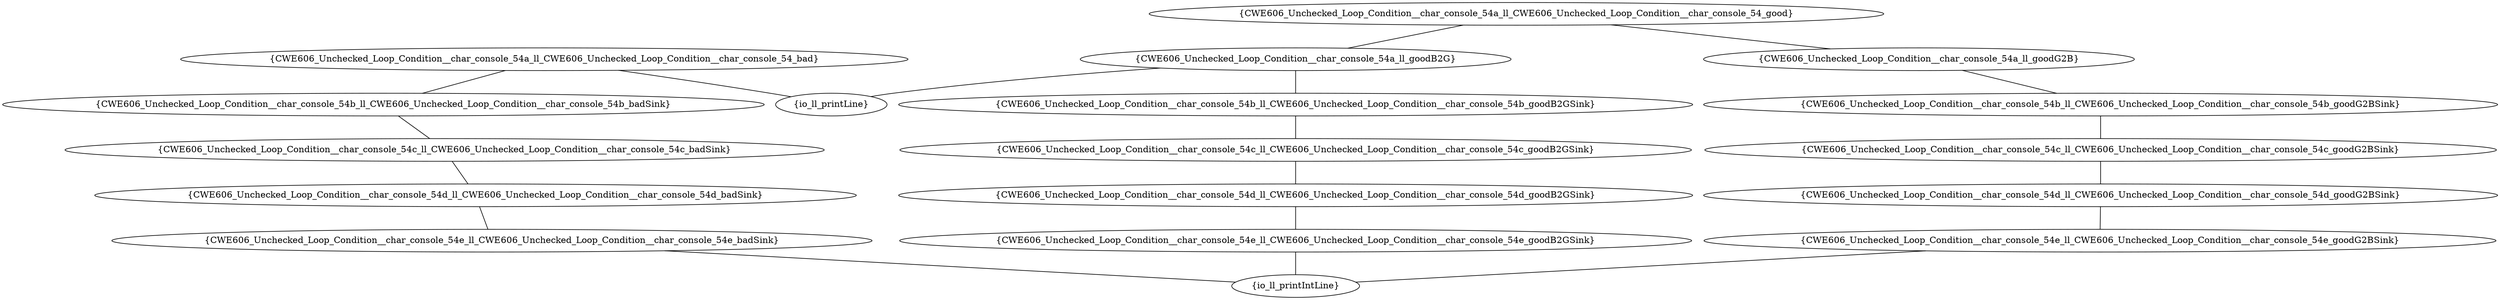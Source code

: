 graph "cg graph" {
CWE606_Unchecked_Loop_Condition__char_console_54c_ll_CWE606_Unchecked_Loop_Condition__char_console_54c_goodG2BSink [label="{CWE606_Unchecked_Loop_Condition__char_console_54c_ll_CWE606_Unchecked_Loop_Condition__char_console_54c_goodG2BSink}"];
CWE606_Unchecked_Loop_Condition__char_console_54d_ll_CWE606_Unchecked_Loop_Condition__char_console_54d_goodG2BSink [label="{CWE606_Unchecked_Loop_Condition__char_console_54d_ll_CWE606_Unchecked_Loop_Condition__char_console_54d_goodG2BSink}"];
CWE606_Unchecked_Loop_Condition__char_console_54b_ll_CWE606_Unchecked_Loop_Condition__char_console_54b_goodB2GSink [label="{CWE606_Unchecked_Loop_Condition__char_console_54b_ll_CWE606_Unchecked_Loop_Condition__char_console_54b_goodB2GSink}"];
CWE606_Unchecked_Loop_Condition__char_console_54c_ll_CWE606_Unchecked_Loop_Condition__char_console_54c_goodB2GSink [label="{CWE606_Unchecked_Loop_Condition__char_console_54c_ll_CWE606_Unchecked_Loop_Condition__char_console_54c_goodB2GSink}"];
CWE606_Unchecked_Loop_Condition__char_console_54b_ll_CWE606_Unchecked_Loop_Condition__char_console_54b_goodG2BSink [label="{CWE606_Unchecked_Loop_Condition__char_console_54b_ll_CWE606_Unchecked_Loop_Condition__char_console_54b_goodG2BSink}"];
CWE606_Unchecked_Loop_Condition__char_console_54e_ll_CWE606_Unchecked_Loop_Condition__char_console_54e_goodG2BSink [label="{CWE606_Unchecked_Loop_Condition__char_console_54e_ll_CWE606_Unchecked_Loop_Condition__char_console_54e_goodG2BSink}"];
io_ll_printIntLine [label="{io_ll_printIntLine}"];
CWE606_Unchecked_Loop_Condition__char_console_54d_ll_CWE606_Unchecked_Loop_Condition__char_console_54d_badSink [label="{CWE606_Unchecked_Loop_Condition__char_console_54d_ll_CWE606_Unchecked_Loop_Condition__char_console_54d_badSink}"];
CWE606_Unchecked_Loop_Condition__char_console_54e_ll_CWE606_Unchecked_Loop_Condition__char_console_54e_badSink [label="{CWE606_Unchecked_Loop_Condition__char_console_54e_ll_CWE606_Unchecked_Loop_Condition__char_console_54e_badSink}"];
CWE606_Unchecked_Loop_Condition__char_console_54e_ll_CWE606_Unchecked_Loop_Condition__char_console_54e_goodB2GSink [label="{CWE606_Unchecked_Loop_Condition__char_console_54e_ll_CWE606_Unchecked_Loop_Condition__char_console_54e_goodB2GSink}"];
CWE606_Unchecked_Loop_Condition__char_console_54b_ll_CWE606_Unchecked_Loop_Condition__char_console_54b_badSink [label="{CWE606_Unchecked_Loop_Condition__char_console_54b_ll_CWE606_Unchecked_Loop_Condition__char_console_54b_badSink}"];
CWE606_Unchecked_Loop_Condition__char_console_54c_ll_CWE606_Unchecked_Loop_Condition__char_console_54c_badSink [label="{CWE606_Unchecked_Loop_Condition__char_console_54c_ll_CWE606_Unchecked_Loop_Condition__char_console_54c_badSink}"];
CWE606_Unchecked_Loop_Condition__char_console_54d_ll_CWE606_Unchecked_Loop_Condition__char_console_54d_goodB2GSink [label="{CWE606_Unchecked_Loop_Condition__char_console_54d_ll_CWE606_Unchecked_Loop_Condition__char_console_54d_goodB2GSink}"];
CWE606_Unchecked_Loop_Condition__char_console_54a_ll_CWE606_Unchecked_Loop_Condition__char_console_54_bad [label="{CWE606_Unchecked_Loop_Condition__char_console_54a_ll_CWE606_Unchecked_Loop_Condition__char_console_54_bad}"];
io_ll_printLine [label="{io_ll_printLine}"];
CWE606_Unchecked_Loop_Condition__char_console_54a_ll_CWE606_Unchecked_Loop_Condition__char_console_54_good [label="{CWE606_Unchecked_Loop_Condition__char_console_54a_ll_CWE606_Unchecked_Loop_Condition__char_console_54_good}"];
CWE606_Unchecked_Loop_Condition__char_console_54a_ll_goodG2B [label="{CWE606_Unchecked_Loop_Condition__char_console_54a_ll_goodG2B}"];
CWE606_Unchecked_Loop_Condition__char_console_54a_ll_goodB2G [label="{CWE606_Unchecked_Loop_Condition__char_console_54a_ll_goodB2G}"];
CWE606_Unchecked_Loop_Condition__char_console_54c_ll_CWE606_Unchecked_Loop_Condition__char_console_54c_goodG2BSink -- CWE606_Unchecked_Loop_Condition__char_console_54d_ll_CWE606_Unchecked_Loop_Condition__char_console_54d_goodG2BSink;
CWE606_Unchecked_Loop_Condition__char_console_54b_ll_CWE606_Unchecked_Loop_Condition__char_console_54b_goodB2GSink -- CWE606_Unchecked_Loop_Condition__char_console_54c_ll_CWE606_Unchecked_Loop_Condition__char_console_54c_goodB2GSink;
CWE606_Unchecked_Loop_Condition__char_console_54b_ll_CWE606_Unchecked_Loop_Condition__char_console_54b_goodG2BSink -- CWE606_Unchecked_Loop_Condition__char_console_54c_ll_CWE606_Unchecked_Loop_Condition__char_console_54c_goodG2BSink;
CWE606_Unchecked_Loop_Condition__char_console_54e_ll_CWE606_Unchecked_Loop_Condition__char_console_54e_goodG2BSink -- io_ll_printIntLine;
CWE606_Unchecked_Loop_Condition__char_console_54d_ll_CWE606_Unchecked_Loop_Condition__char_console_54d_goodG2BSink -- CWE606_Unchecked_Loop_Condition__char_console_54e_ll_CWE606_Unchecked_Loop_Condition__char_console_54e_goodG2BSink;
CWE606_Unchecked_Loop_Condition__char_console_54d_ll_CWE606_Unchecked_Loop_Condition__char_console_54d_badSink -- CWE606_Unchecked_Loop_Condition__char_console_54e_ll_CWE606_Unchecked_Loop_Condition__char_console_54e_badSink;
CWE606_Unchecked_Loop_Condition__char_console_54e_ll_CWE606_Unchecked_Loop_Condition__char_console_54e_goodB2GSink -- io_ll_printIntLine;
CWE606_Unchecked_Loop_Condition__char_console_54b_ll_CWE606_Unchecked_Loop_Condition__char_console_54b_badSink -- CWE606_Unchecked_Loop_Condition__char_console_54c_ll_CWE606_Unchecked_Loop_Condition__char_console_54c_badSink;
CWE606_Unchecked_Loop_Condition__char_console_54c_ll_CWE606_Unchecked_Loop_Condition__char_console_54c_badSink -- CWE606_Unchecked_Loop_Condition__char_console_54d_ll_CWE606_Unchecked_Loop_Condition__char_console_54d_badSink;
CWE606_Unchecked_Loop_Condition__char_console_54c_ll_CWE606_Unchecked_Loop_Condition__char_console_54c_goodB2GSink -- CWE606_Unchecked_Loop_Condition__char_console_54d_ll_CWE606_Unchecked_Loop_Condition__char_console_54d_goodB2GSink;
CWE606_Unchecked_Loop_Condition__char_console_54a_ll_CWE606_Unchecked_Loop_Condition__char_console_54_bad -- io_ll_printLine;
CWE606_Unchecked_Loop_Condition__char_console_54a_ll_CWE606_Unchecked_Loop_Condition__char_console_54_bad -- CWE606_Unchecked_Loop_Condition__char_console_54b_ll_CWE606_Unchecked_Loop_Condition__char_console_54b_badSink;
CWE606_Unchecked_Loop_Condition__char_console_54e_ll_CWE606_Unchecked_Loop_Condition__char_console_54e_badSink -- io_ll_printIntLine;
CWE606_Unchecked_Loop_Condition__char_console_54a_ll_CWE606_Unchecked_Loop_Condition__char_console_54_good -- CWE606_Unchecked_Loop_Condition__char_console_54a_ll_goodG2B;
CWE606_Unchecked_Loop_Condition__char_console_54a_ll_CWE606_Unchecked_Loop_Condition__char_console_54_good -- CWE606_Unchecked_Loop_Condition__char_console_54a_ll_goodB2G;
CWE606_Unchecked_Loop_Condition__char_console_54a_ll_goodG2B -- CWE606_Unchecked_Loop_Condition__char_console_54b_ll_CWE606_Unchecked_Loop_Condition__char_console_54b_goodG2BSink;
CWE606_Unchecked_Loop_Condition__char_console_54a_ll_goodB2G -- io_ll_printLine;
CWE606_Unchecked_Loop_Condition__char_console_54a_ll_goodB2G -- CWE606_Unchecked_Loop_Condition__char_console_54b_ll_CWE606_Unchecked_Loop_Condition__char_console_54b_goodB2GSink;
CWE606_Unchecked_Loop_Condition__char_console_54d_ll_CWE606_Unchecked_Loop_Condition__char_console_54d_goodB2GSink -- CWE606_Unchecked_Loop_Condition__char_console_54e_ll_CWE606_Unchecked_Loop_Condition__char_console_54e_goodB2GSink;
}
